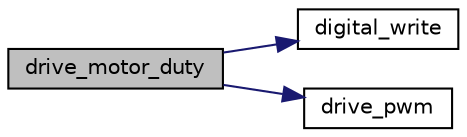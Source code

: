 digraph "drive_motor_duty"
{
 // LATEX_PDF_SIZE
  edge [fontname="Helvetica",fontsize="10",labelfontname="Helvetica",labelfontsize="10"];
  node [fontname="Helvetica",fontsize="10",shape=record];
  rankdir="LR";
  Node1 [label="drive_motor_duty",height=0.2,width=0.4,color="black", fillcolor="grey75", style="filled", fontcolor="black",tooltip="指示されたDutyと回転の向きで、モータを駆動"];
  Node1 -> Node2 [color="midnightblue",fontsize="10",style="solid",fontname="Helvetica"];
  Node2 [label="digital_write",height=0.2,width=0.4,color="black", fillcolor="white", style="filled",URL="$general__io_8c.html#a3d87fb36438ea282f7efeb1858219f55",tooltip="汎用出力ポートの出力切り替え指示"];
  Node1 -> Node3 [color="midnightblue",fontsize="10",style="solid",fontname="Helvetica"];
  Node3 [label="drive_pwm",height=0.2,width=0.4,color="black", fillcolor="white", style="filled",URL="$pwm__drive_8c.html#a819463d53a9fc0a7cb3664d5876078ea",tooltip="選択したPWM駆動用ポートで、Dutyを指定してPWM駆動を実施"];
}
